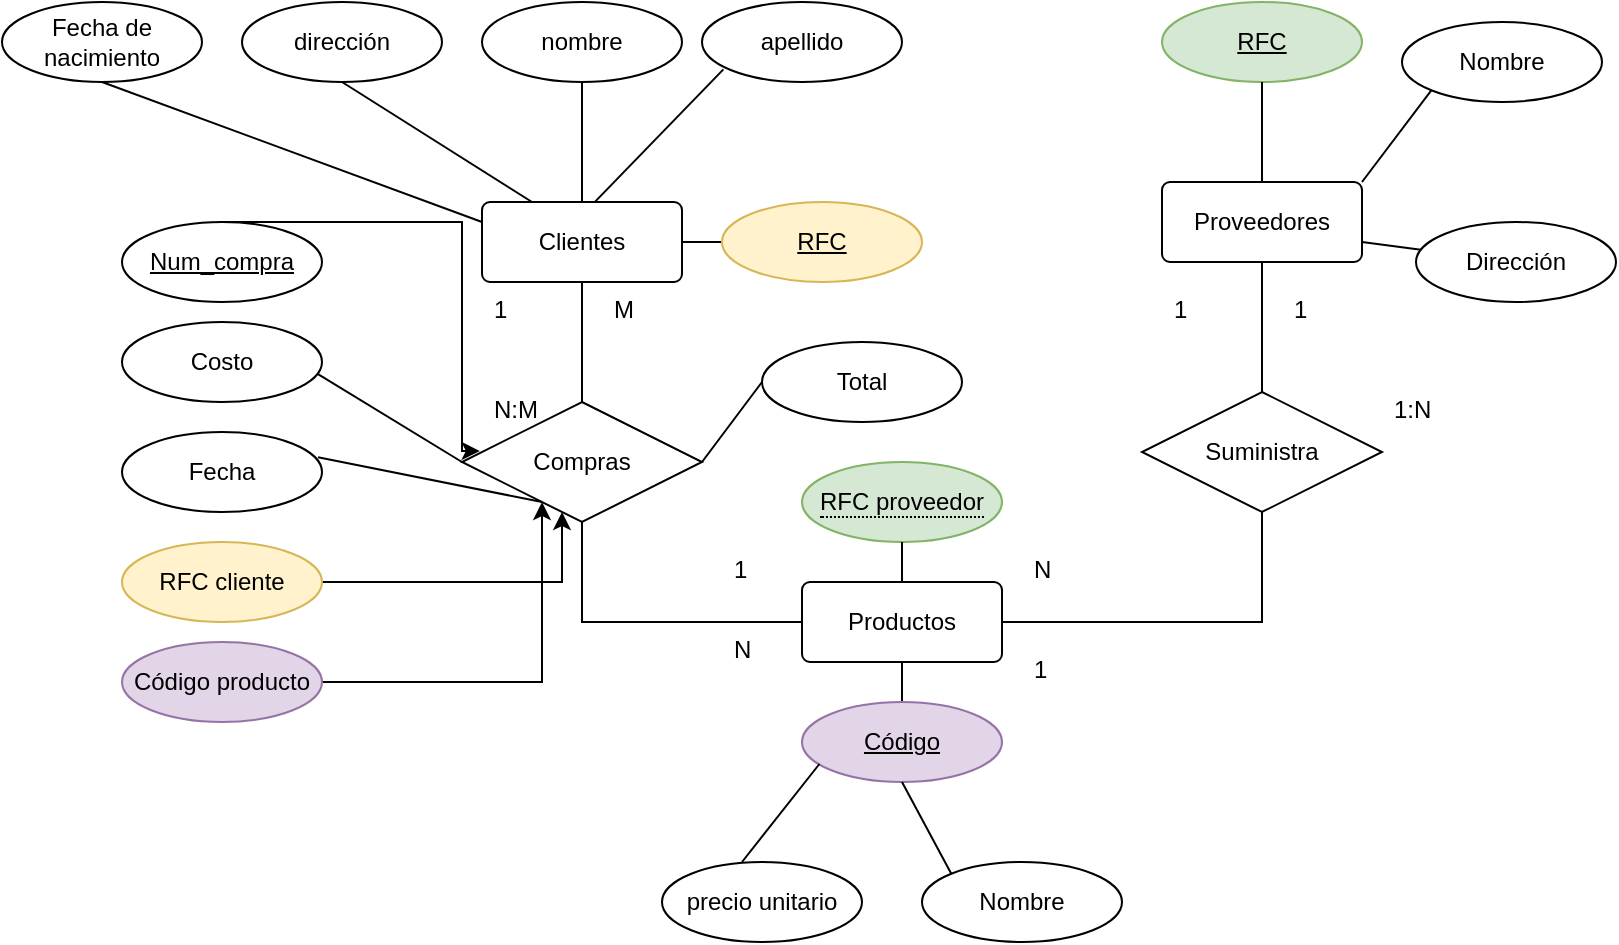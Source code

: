 <mxfile version="20.3.3" type="device"><diagram id="edeJFFltZVZgXr5HSs__" name="Página-1"><mxGraphModel dx="948" dy="529" grid="1" gridSize="10" guides="1" tooltips="1" connect="1" arrows="1" fold="1" page="1" pageScale="1" pageWidth="827" pageHeight="1169" math="0" shadow="0"><root><mxCell id="0"/><mxCell id="1" parent="0"/><mxCell id="BqGD7H9Q-NFdL_55aR6G-4" value="&lt;font style=&quot;vertical-align: inherit;&quot;&gt;&lt;font style=&quot;vertical-align: inherit;&quot;&gt;&lt;font style=&quot;vertical-align: inherit;&quot;&gt;&lt;font style=&quot;vertical-align: inherit;&quot;&gt;&lt;font style=&quot;vertical-align: inherit;&quot;&gt;&lt;font style=&quot;vertical-align: inherit;&quot;&gt;&lt;font style=&quot;vertical-align: inherit;&quot;&gt;&lt;font style=&quot;vertical-align: inherit;&quot;&gt;Clientes&lt;/font&gt;&lt;/font&gt;&lt;/font&gt;&lt;/font&gt;&lt;/font&gt;&lt;/font&gt;&lt;/font&gt;&lt;/font&gt;" style="rounded=1;arcSize=10;whiteSpace=wrap;html=1;align=center;" vertex="1" parent="1"><mxGeometry x="260" y="460" width="100" height="40" as="geometry"/></mxCell><mxCell id="BqGD7H9Q-NFdL_55aR6G-6" value="&lt;font style=&quot;vertical-align: inherit;&quot;&gt;&lt;font style=&quot;vertical-align: inherit;&quot;&gt;Compras&lt;/font&gt;&lt;/font&gt;" style="shape=rhombus;perimeter=rhombusPerimeter;whiteSpace=wrap;html=1;align=center;" vertex="1" parent="1"><mxGeometry x="250" y="560" width="120" height="60" as="geometry"/></mxCell><mxCell id="BqGD7H9Q-NFdL_55aR6G-9" value="&lt;font style=&quot;vertical-align: inherit;&quot;&gt;&lt;font style=&quot;vertical-align: inherit;&quot;&gt;Productos&lt;/font&gt;&lt;/font&gt;" style="rounded=1;arcSize=10;whiteSpace=wrap;html=1;align=center;" vertex="1" parent="1"><mxGeometry x="420" y="650" width="100" height="40" as="geometry"/></mxCell><mxCell id="BqGD7H9Q-NFdL_55aR6G-10" value="&lt;font style=&quot;vertical-align: inherit;&quot;&gt;&lt;font style=&quot;vertical-align: inherit;&quot;&gt;Proveedores&lt;/font&gt;&lt;/font&gt;" style="rounded=1;arcSize=10;whiteSpace=wrap;html=1;align=center;" vertex="1" parent="1"><mxGeometry x="600" y="450" width="100" height="40" as="geometry"/></mxCell><mxCell id="BqGD7H9Q-NFdL_55aR6G-11" value="&lt;font style=&quot;vertical-align: inherit;&quot;&gt;&lt;font style=&quot;vertical-align: inherit;&quot;&gt;Suministra&lt;/font&gt;&lt;/font&gt;" style="shape=rhombus;perimeter=rhombusPerimeter;whiteSpace=wrap;html=1;align=center;" vertex="1" parent="1"><mxGeometry x="590" y="555" width="120" height="60" as="geometry"/></mxCell><mxCell id="BqGD7H9Q-NFdL_55aR6G-12" value="" style="endArrow=none;html=1;rounded=0;exitX=0.5;exitY=0;exitDx=0;exitDy=0;entryX=0.5;entryY=1;entryDx=0;entryDy=0;" edge="1" parent="1" source="BqGD7H9Q-NFdL_55aR6G-6" target="BqGD7H9Q-NFdL_55aR6G-4"><mxGeometry width="50" height="50" relative="1" as="geometry"><mxPoint x="290" y="550" as="sourcePoint"/><mxPoint x="340" y="500" as="targetPoint"/></mxGeometry></mxCell><mxCell id="BqGD7H9Q-NFdL_55aR6G-13" value="" style="endArrow=none;html=1;rounded=0;exitX=0;exitY=0.5;exitDx=0;exitDy=0;" edge="1" parent="1" source="BqGD7H9Q-NFdL_55aR6G-9"><mxGeometry width="50" height="50" relative="1" as="geometry"><mxPoint x="260" y="670" as="sourcePoint"/><mxPoint x="310" y="620" as="targetPoint"/><Array as="points"><mxPoint x="310" y="670"/></Array></mxGeometry></mxCell><mxCell id="BqGD7H9Q-NFdL_55aR6G-17" value="" style="endArrow=none;html=1;rounded=0;entryX=0.5;entryY=1;entryDx=0;entryDy=0;" edge="1" parent="1" source="BqGD7H9Q-NFdL_55aR6G-11" target="BqGD7H9Q-NFdL_55aR6G-10"><mxGeometry width="50" height="50" relative="1" as="geometry"><mxPoint x="630" y="550" as="sourcePoint"/><mxPoint x="680" y="500" as="targetPoint"/></mxGeometry></mxCell><mxCell id="BqGD7H9Q-NFdL_55aR6G-18" value="" style="endArrow=none;html=1;rounded=0;exitX=1;exitY=0.5;exitDx=0;exitDy=0;" edge="1" parent="1" source="BqGD7H9Q-NFdL_55aR6G-9"><mxGeometry width="50" height="50" relative="1" as="geometry"><mxPoint x="600" y="665" as="sourcePoint"/><mxPoint x="650" y="615" as="targetPoint"/><Array as="points"><mxPoint x="650" y="670"/></Array></mxGeometry></mxCell><mxCell id="BqGD7H9Q-NFdL_55aR6G-20" value="1" style="text;strokeColor=none;fillColor=none;spacingLeft=4;spacingRight=4;overflow=hidden;rotatable=0;points=[[0,0.5],[1,0.5]];portConstraint=eastwest;fontSize=12;" vertex="1" parent="1"><mxGeometry x="260" y="500" width="40" height="30" as="geometry"/></mxCell><mxCell id="BqGD7H9Q-NFdL_55aR6G-21" value="" style="endArrow=none;html=1;rounded=0;exitX=1;exitY=0.5;exitDx=0;exitDy=0;" edge="1" parent="1" source="BqGD7H9Q-NFdL_55aR6G-4"><mxGeometry width="50" height="50" relative="1" as="geometry"><mxPoint x="330" y="530" as="sourcePoint"/><mxPoint x="380" y="480" as="targetPoint"/></mxGeometry></mxCell><mxCell id="BqGD7H9Q-NFdL_55aR6G-23" value="" style="endArrow=none;html=1;rounded=0;entryX=0.5;entryY=1;entryDx=0;entryDy=0;exitX=0.5;exitY=0;exitDx=0;exitDy=0;" edge="1" parent="1" target="BqGD7H9Q-NFdL_55aR6G-9"><mxGeometry width="50" height="50" relative="1" as="geometry"><mxPoint x="470" y="710" as="sourcePoint"/><mxPoint x="500" y="680" as="targetPoint"/></mxGeometry></mxCell><mxCell id="BqGD7H9Q-NFdL_55aR6G-24" value="&lt;font style=&quot;vertical-align: inherit;&quot;&gt;&lt;font style=&quot;vertical-align: inherit;&quot;&gt;RFC&lt;/font&gt;&lt;/font&gt;" style="ellipse;whiteSpace=wrap;html=1;align=center;fontStyle=4;fillColor=#fff2cc;strokeColor=#d6b656;" vertex="1" parent="1"><mxGeometry x="380" y="460" width="100" height="40" as="geometry"/></mxCell><mxCell id="BqGD7H9Q-NFdL_55aR6G-25" value="&lt;font style=&quot;vertical-align: inherit;&quot;&gt;&lt;font style=&quot;vertical-align: inherit;&quot;&gt;&lt;font style=&quot;vertical-align: inherit;&quot;&gt;&lt;font style=&quot;vertical-align: inherit;&quot;&gt;Código&lt;/font&gt;&lt;/font&gt;&lt;/font&gt;&lt;/font&gt;" style="ellipse;whiteSpace=wrap;html=1;align=center;fontStyle=4;fillColor=#e1d5e7;strokeColor=#9673a6;" vertex="1" parent="1"><mxGeometry x="420" y="710" width="100" height="40" as="geometry"/></mxCell><mxCell id="BqGD7H9Q-NFdL_55aR6G-26" value="&lt;font style=&quot;vertical-align: inherit;&quot;&gt;&lt;font style=&quot;vertical-align: inherit;&quot;&gt;RFC&lt;/font&gt;&lt;/font&gt;" style="ellipse;whiteSpace=wrap;html=1;align=center;fontStyle=4;fillColor=#d5e8d4;strokeColor=#82b366;" vertex="1" parent="1"><mxGeometry x="600" y="360" width="100" height="40" as="geometry"/></mxCell><mxCell id="BqGD7H9Q-NFdL_55aR6G-27" value="" style="endArrow=none;html=1;rounded=0;entryX=0.5;entryY=1;entryDx=0;entryDy=0;exitX=0.5;exitY=0;exitDx=0;exitDy=0;" edge="1" parent="1" source="BqGD7H9Q-NFdL_55aR6G-10" target="BqGD7H9Q-NFdL_55aR6G-26"><mxGeometry width="50" height="50" relative="1" as="geometry"><mxPoint x="620" y="450" as="sourcePoint"/><mxPoint x="670" y="400" as="targetPoint"/></mxGeometry></mxCell><mxCell id="BqGD7H9Q-NFdL_55aR6G-28" value="M" style="text;strokeColor=none;fillColor=none;spacingLeft=4;spacingRight=4;overflow=hidden;rotatable=0;points=[[0,0.5],[1,0.5]];portConstraint=eastwest;fontSize=12;" vertex="1" parent="1"><mxGeometry x="320" y="500" width="40" height="30" as="geometry"/></mxCell><mxCell id="BqGD7H9Q-NFdL_55aR6G-29" value="N:M" style="text;strokeColor=none;fillColor=none;spacingLeft=4;spacingRight=4;overflow=hidden;rotatable=0;points=[[0,0.5],[1,0.5]];portConstraint=eastwest;fontSize=12;" vertex="1" parent="1"><mxGeometry x="260" y="550" width="40" height="30" as="geometry"/></mxCell><mxCell id="BqGD7H9Q-NFdL_55aR6G-30" value="1" style="text;strokeColor=none;fillColor=none;spacingLeft=4;spacingRight=4;overflow=hidden;rotatable=0;points=[[0,0.5],[1,0.5]];portConstraint=eastwest;fontSize=12;" vertex="1" parent="1"><mxGeometry x="380" y="630" width="40" height="30" as="geometry"/></mxCell><mxCell id="BqGD7H9Q-NFdL_55aR6G-32" value="N" style="text;strokeColor=none;fillColor=none;spacingLeft=4;spacingRight=4;overflow=hidden;rotatable=0;points=[[0,0.5],[1,0.5]];portConstraint=eastwest;fontSize=12;" vertex="1" parent="1"><mxGeometry x="380" y="670" width="40" height="30" as="geometry"/></mxCell><mxCell id="BqGD7H9Q-NFdL_55aR6G-33" value="N" style="text;strokeColor=none;fillColor=none;spacingLeft=4;spacingRight=4;overflow=hidden;rotatable=0;points=[[0,0.5],[1,0.5]];portConstraint=eastwest;fontSize=12;" vertex="1" parent="1"><mxGeometry x="530" y="630" width="40" height="30" as="geometry"/></mxCell><mxCell id="BqGD7H9Q-NFdL_55aR6G-35" value="1" style="text;strokeColor=none;fillColor=none;spacingLeft=4;spacingRight=4;overflow=hidden;rotatable=0;points=[[0,0.5],[1,0.5]];portConstraint=eastwest;fontSize=12;" vertex="1" parent="1"><mxGeometry x="530" y="680" width="40" height="30" as="geometry"/></mxCell><mxCell id="BqGD7H9Q-NFdL_55aR6G-36" value="1" style="text;strokeColor=none;fillColor=none;spacingLeft=4;spacingRight=4;overflow=hidden;rotatable=0;points=[[0,0.5],[1,0.5]];portConstraint=eastwest;fontSize=12;" vertex="1" parent="1"><mxGeometry x="600" y="500" width="40" height="30" as="geometry"/></mxCell><mxCell id="BqGD7H9Q-NFdL_55aR6G-37" value="1" style="text;strokeColor=none;fillColor=none;spacingLeft=4;spacingRight=4;overflow=hidden;rotatable=0;points=[[0,0.5],[1,0.5]];portConstraint=eastwest;fontSize=12;" vertex="1" parent="1"><mxGeometry x="660" y="500" width="40" height="30" as="geometry"/></mxCell><mxCell id="BqGD7H9Q-NFdL_55aR6G-38" value="1:N" style="text;strokeColor=none;fillColor=none;spacingLeft=4;spacingRight=4;overflow=hidden;rotatable=0;points=[[0,0.5],[1,0.5]];portConstraint=eastwest;fontSize=12;" vertex="1" parent="1"><mxGeometry x="710" y="550" width="40" height="30" as="geometry"/></mxCell><mxCell id="BqGD7H9Q-NFdL_55aR6G-40" value="&lt;font style=&quot;vertical-align: inherit;&quot;&gt;&lt;font style=&quot;vertical-align: inherit;&quot;&gt;Total&lt;br&gt;&lt;/font&gt;&lt;/font&gt;" style="ellipse;whiteSpace=wrap;html=1;align=center;" vertex="1" parent="1"><mxGeometry x="400" y="530" width="100" height="40" as="geometry"/></mxCell><mxCell id="BqGD7H9Q-NFdL_55aR6G-41" value="" style="endArrow=none;html=1;rounded=0;entryX=0;entryY=0.5;entryDx=0;entryDy=0;" edge="1" parent="1" target="BqGD7H9Q-NFdL_55aR6G-40"><mxGeometry width="50" height="50" relative="1" as="geometry"><mxPoint x="370" y="590" as="sourcePoint"/><mxPoint x="400" y="560" as="targetPoint"/></mxGeometry></mxCell><mxCell id="BqGD7H9Q-NFdL_55aR6G-43" value="&lt;font style=&quot;vertical-align: inherit;&quot;&gt;&lt;font style=&quot;vertical-align: inherit;&quot;&gt;Costo&lt;/font&gt;&lt;/font&gt;" style="ellipse;whiteSpace=wrap;html=1;align=center;" vertex="1" parent="1"><mxGeometry x="80" y="520" width="100" height="40" as="geometry"/></mxCell><mxCell id="BqGD7H9Q-NFdL_55aR6G-46" value="" style="endArrow=none;html=1;rounded=0;exitX=0;exitY=0.5;exitDx=0;exitDy=0;entryX=0.976;entryY=0.646;entryDx=0;entryDy=0;entryPerimeter=0;" edge="1" parent="1" source="BqGD7H9Q-NFdL_55aR6G-6" target="BqGD7H9Q-NFdL_55aR6G-43"><mxGeometry width="50" height="50" relative="1" as="geometry"><mxPoint x="160" y="620" as="sourcePoint"/><mxPoint x="210" y="570" as="targetPoint"/></mxGeometry></mxCell><mxCell id="BqGD7H9Q-NFdL_55aR6G-47" value="&lt;font style=&quot;vertical-align: inherit;&quot;&gt;&lt;font style=&quot;vertical-align: inherit;&quot;&gt;Fecha&lt;/font&gt;&lt;/font&gt;" style="ellipse;whiteSpace=wrap;html=1;align=center;" vertex="1" parent="1"><mxGeometry x="80" y="575" width="100" height="40" as="geometry"/></mxCell><mxCell id="BqGD7H9Q-NFdL_55aR6G-49" value="" style="endArrow=none;html=1;rounded=0;exitX=0.98;exitY=0.316;exitDx=0;exitDy=0;exitPerimeter=0;" edge="1" parent="1" source="BqGD7H9Q-NFdL_55aR6G-47"><mxGeometry width="50" height="50" relative="1" as="geometry"><mxPoint x="240" y="660" as="sourcePoint"/><mxPoint x="290" y="610" as="targetPoint"/></mxGeometry></mxCell><mxCell id="BqGD7H9Q-NFdL_55aR6G-50" value="&lt;span style=&quot;border-bottom: 1px dotted&quot;&gt;&lt;font style=&quot;vertical-align: inherit;&quot;&gt;&lt;font style=&quot;vertical-align: inherit;&quot;&gt;RFC proveedor&lt;/font&gt;&lt;/font&gt;&lt;/span&gt;" style="ellipse;whiteSpace=wrap;html=1;align=center;fillColor=#d5e8d4;strokeColor=#82b366;" vertex="1" parent="1"><mxGeometry x="420" y="590" width="100" height="40" as="geometry"/></mxCell><mxCell id="BqGD7H9Q-NFdL_55aR6G-51" value="" style="endArrow=none;html=1;rounded=0;exitX=0.5;exitY=0;exitDx=0;exitDy=0;" edge="1" parent="1" source="BqGD7H9Q-NFdL_55aR6G-9"><mxGeometry width="50" height="50" relative="1" as="geometry"><mxPoint x="420" y="680" as="sourcePoint"/><mxPoint x="470" y="630" as="targetPoint"/></mxGeometry></mxCell><mxCell id="BqGD7H9Q-NFdL_55aR6G-54" value="" style="edgeStyle=orthogonalEdgeStyle;rounded=0;orthogonalLoop=1;jettySize=auto;html=1;" edge="1" parent="1" source="BqGD7H9Q-NFdL_55aR6G-52" target="BqGD7H9Q-NFdL_55aR6G-6"><mxGeometry relative="1" as="geometry"><Array as="points"><mxPoint x="300" y="650"/></Array></mxGeometry></mxCell><mxCell id="BqGD7H9Q-NFdL_55aR6G-52" value="&lt;font style=&quot;vertical-align: inherit;&quot;&gt;&lt;font style=&quot;vertical-align: inherit;&quot;&gt;RFC cliente&lt;/font&gt;&lt;/font&gt;" style="ellipse;whiteSpace=wrap;html=1;align=center;fillColor=#fff2cc;strokeColor=#d6b656;" vertex="1" parent="1"><mxGeometry x="80" y="630" width="100" height="40" as="geometry"/></mxCell><mxCell id="BqGD7H9Q-NFdL_55aR6G-55" value="" style="edgeStyle=orthogonalEdgeStyle;rounded=0;orthogonalLoop=1;jettySize=auto;html=1;" edge="1" parent="1" source="BqGD7H9Q-NFdL_55aR6G-53" target="BqGD7H9Q-NFdL_55aR6G-6"><mxGeometry relative="1" as="geometry"><Array as="points"><mxPoint x="290" y="700"/></Array></mxGeometry></mxCell><mxCell id="BqGD7H9Q-NFdL_55aR6G-53" value="&lt;font style=&quot;vertical-align: inherit;&quot;&gt;&lt;font style=&quot;vertical-align: inherit;&quot;&gt;Código producto&lt;/font&gt;&lt;/font&gt;" style="ellipse;whiteSpace=wrap;html=1;align=center;fillColor=#e1d5e7;strokeColor=#9673a6;" vertex="1" parent="1"><mxGeometry x="80" y="680" width="100" height="40" as="geometry"/></mxCell><mxCell id="BqGD7H9Q-NFdL_55aR6G-58" value="" style="edgeStyle=orthogonalEdgeStyle;rounded=0;orthogonalLoop=1;jettySize=auto;html=1;entryX=0.074;entryY=0.409;entryDx=0;entryDy=0;entryPerimeter=0;" edge="1" parent="1" source="BqGD7H9Q-NFdL_55aR6G-56" target="BqGD7H9Q-NFdL_55aR6G-6"><mxGeometry relative="1" as="geometry"><Array as="points"><mxPoint x="250" y="470"/><mxPoint x="250" y="585"/></Array></mxGeometry></mxCell><mxCell id="BqGD7H9Q-NFdL_55aR6G-56" value="&lt;font style=&quot;vertical-align: inherit;&quot;&gt;&lt;font style=&quot;vertical-align: inherit;&quot;&gt;Num_compra&lt;/font&gt;&lt;/font&gt;" style="ellipse;whiteSpace=wrap;html=1;align=center;fontStyle=4;" vertex="1" parent="1"><mxGeometry x="80" y="470" width="100" height="40" as="geometry"/></mxCell><mxCell id="BqGD7H9Q-NFdL_55aR6G-59" value="&lt;font style=&quot;vertical-align: inherit;&quot;&gt;&lt;font style=&quot;vertical-align: inherit;&quot;&gt;nombre&lt;/font&gt;&lt;/font&gt;" style="ellipse;whiteSpace=wrap;html=1;align=center;" vertex="1" parent="1"><mxGeometry x="260" y="360" width="100" height="40" as="geometry"/></mxCell><mxCell id="BqGD7H9Q-NFdL_55aR6G-60" value="" style="endArrow=none;html=1;rounded=0;exitX=0.5;exitY=0;exitDx=0;exitDy=0;" edge="1" parent="1" source="BqGD7H9Q-NFdL_55aR6G-4"><mxGeometry width="50" height="50" relative="1" as="geometry"><mxPoint x="260" y="450" as="sourcePoint"/><mxPoint x="310" y="400" as="targetPoint"/></mxGeometry></mxCell><mxCell id="BqGD7H9Q-NFdL_55aR6G-61" value="&lt;font style=&quot;vertical-align: inherit;&quot;&gt;&lt;font style=&quot;vertical-align: inherit;&quot;&gt;apellido&lt;/font&gt;&lt;/font&gt;" style="ellipse;whiteSpace=wrap;html=1;align=center;" vertex="1" parent="1"><mxGeometry x="370" y="360" width="100" height="40" as="geometry"/></mxCell><mxCell id="BqGD7H9Q-NFdL_55aR6G-62" value="" style="endArrow=none;html=1;rounded=0;exitX=0.567;exitY=-0.008;exitDx=0;exitDy=0;exitPerimeter=0;entryX=0.107;entryY=0.842;entryDx=0;entryDy=0;entryPerimeter=0;" edge="1" parent="1" source="BqGD7H9Q-NFdL_55aR6G-4" target="BqGD7H9Q-NFdL_55aR6G-61"><mxGeometry width="50" height="50" relative="1" as="geometry"><mxPoint x="400" y="450" as="sourcePoint"/><mxPoint x="450" y="400" as="targetPoint"/></mxGeometry></mxCell><mxCell id="BqGD7H9Q-NFdL_55aR6G-63" value="&lt;font style=&quot;vertical-align: inherit;&quot;&gt;&lt;font style=&quot;vertical-align: inherit;&quot;&gt;dirección&lt;/font&gt;&lt;/font&gt;" style="ellipse;whiteSpace=wrap;html=1;align=center;" vertex="1" parent="1"><mxGeometry x="140" y="360" width="100" height="40" as="geometry"/></mxCell><mxCell id="BqGD7H9Q-NFdL_55aR6G-65" value="" style="endArrow=none;html=1;rounded=0;entryX=0.5;entryY=1;entryDx=0;entryDy=0;exitX=0.25;exitY=0;exitDx=0;exitDy=0;" edge="1" parent="1" source="BqGD7H9Q-NFdL_55aR6G-4" target="BqGD7H9Q-NFdL_55aR6G-63"><mxGeometry width="50" height="50" relative="1" as="geometry"><mxPoint x="190" y="460" as="sourcePoint"/><mxPoint x="240" y="410" as="targetPoint"/></mxGeometry></mxCell><mxCell id="BqGD7H9Q-NFdL_55aR6G-67" value="&lt;font style=&quot;vertical-align: inherit;&quot;&gt;&lt;font style=&quot;vertical-align: inherit;&quot;&gt;Fecha de nacimiento&lt;/font&gt;&lt;/font&gt;" style="ellipse;whiteSpace=wrap;html=1;align=center;" vertex="1" parent="1"><mxGeometry x="20" y="360" width="100" height="40" as="geometry"/></mxCell><mxCell id="BqGD7H9Q-NFdL_55aR6G-68" value="" style="endArrow=none;html=1;rounded=0;exitX=0;exitY=0.25;exitDx=0;exitDy=0;" edge="1" parent="1" source="BqGD7H9Q-NFdL_55aR6G-4"><mxGeometry width="50" height="50" relative="1" as="geometry"><mxPoint x="260" y="460" as="sourcePoint"/><mxPoint x="70" y="400" as="targetPoint"/></mxGeometry></mxCell><mxCell id="BqGD7H9Q-NFdL_55aR6G-69" value="&lt;font style=&quot;vertical-align: inherit;&quot;&gt;&lt;font style=&quot;vertical-align: inherit;&quot;&gt;precio unitario&lt;/font&gt;&lt;/font&gt;" style="ellipse;whiteSpace=wrap;html=1;align=center;" vertex="1" parent="1"><mxGeometry x="350" y="790" width="100" height="40" as="geometry"/></mxCell><mxCell id="BqGD7H9Q-NFdL_55aR6G-70" value="" style="endArrow=none;html=1;rounded=0;entryX=0.087;entryY=0.775;entryDx=0;entryDy=0;entryPerimeter=0;" edge="1" parent="1" target="BqGD7H9Q-NFdL_55aR6G-25"><mxGeometry width="50" height="50" relative="1" as="geometry"><mxPoint x="390" y="790" as="sourcePoint"/><mxPoint x="440" y="740" as="targetPoint"/></mxGeometry></mxCell><mxCell id="BqGD7H9Q-NFdL_55aR6G-71" value="&lt;font style=&quot;vertical-align: inherit;&quot;&gt;&lt;font style=&quot;vertical-align: inherit;&quot;&gt;Nombre&lt;/font&gt;&lt;/font&gt;" style="ellipse;whiteSpace=wrap;html=1;align=center;" vertex="1" parent="1"><mxGeometry x="480" y="790" width="100" height="40" as="geometry"/></mxCell><mxCell id="BqGD7H9Q-NFdL_55aR6G-72" value="" style="endArrow=none;html=1;rounded=0;entryX=0.5;entryY=1;entryDx=0;entryDy=0;exitX=0;exitY=0;exitDx=0;exitDy=0;" edge="1" parent="1" source="BqGD7H9Q-NFdL_55aR6G-71" target="BqGD7H9Q-NFdL_55aR6G-25"><mxGeometry width="50" height="50" relative="1" as="geometry"><mxPoint x="490" y="800" as="sourcePoint"/><mxPoint x="540" y="750" as="targetPoint"/></mxGeometry></mxCell><mxCell id="BqGD7H9Q-NFdL_55aR6G-73" value="&lt;font style=&quot;vertical-align: inherit;&quot;&gt;&lt;font style=&quot;vertical-align: inherit;&quot;&gt;Nombre&lt;/font&gt;&lt;/font&gt;" style="ellipse;whiteSpace=wrap;html=1;align=center;" vertex="1" parent="1"><mxGeometry x="720" y="370" width="100" height="40" as="geometry"/></mxCell><mxCell id="BqGD7H9Q-NFdL_55aR6G-74" value="&lt;font style=&quot;vertical-align: inherit;&quot;&gt;&lt;font style=&quot;vertical-align: inherit;&quot;&gt;Dirección&lt;/font&gt;&lt;/font&gt;" style="ellipse;whiteSpace=wrap;html=1;align=center;" vertex="1" parent="1"><mxGeometry x="727" y="470" width="100" height="40" as="geometry"/></mxCell><mxCell id="BqGD7H9Q-NFdL_55aR6G-75" value="" style="endArrow=none;html=1;rounded=0;entryX=0;entryY=1;entryDx=0;entryDy=0;exitX=1;exitY=0;exitDx=0;exitDy=0;" edge="1" parent="1" source="BqGD7H9Q-NFdL_55aR6G-10" target="BqGD7H9Q-NFdL_55aR6G-73"><mxGeometry width="50" height="50" relative="1" as="geometry"><mxPoint x="680" y="470" as="sourcePoint"/><mxPoint x="730" y="420" as="targetPoint"/></mxGeometry></mxCell><mxCell id="BqGD7H9Q-NFdL_55aR6G-76" value="" style="endArrow=none;html=1;rounded=0;" edge="1" parent="1" target="BqGD7H9Q-NFdL_55aR6G-74"><mxGeometry width="50" height="50" relative="1" as="geometry"><mxPoint x="700" y="480" as="sourcePoint"/><mxPoint x="750" y="480" as="targetPoint"/></mxGeometry></mxCell></root></mxGraphModel></diagram></mxfile>
